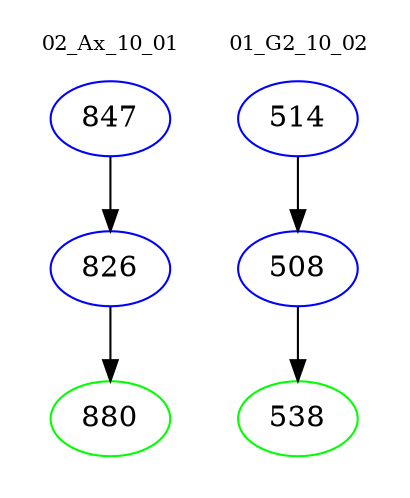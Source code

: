 digraph{
subgraph cluster_0 {
color = white
label = "02_Ax_10_01";
fontsize=10;
T0_847 [label="847", color="blue"]
T0_847 -> T0_826 [color="black"]
T0_826 [label="826", color="blue"]
T0_826 -> T0_880 [color="black"]
T0_880 [label="880", color="green"]
}
subgraph cluster_1 {
color = white
label = "01_G2_10_02";
fontsize=10;
T1_514 [label="514", color="blue"]
T1_514 -> T1_508 [color="black"]
T1_508 [label="508", color="blue"]
T1_508 -> T1_538 [color="black"]
T1_538 [label="538", color="green"]
}
}
